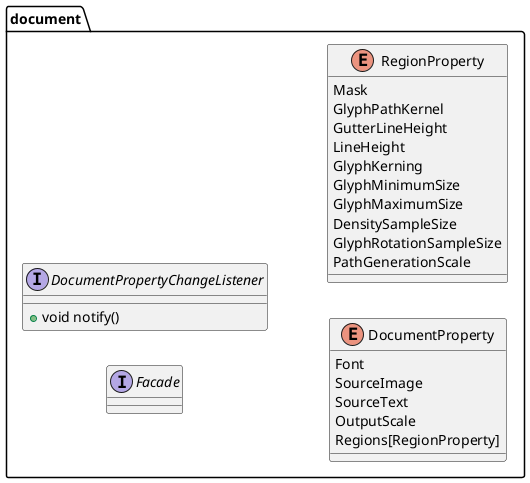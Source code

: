 @startuml
left to right direction

package "document" {
    interface "Facade" as docf{

    }

    interface "DocumentPropertyChangeListener" as dpcl {
        + void notify()
    }

    enum "DocumentProperty" as dp {
        Font
        SourceImage
        SourceText
        OutputScale
        Regions[RegionProperty]
    }

    enum "RegionProperty" as drp {
        Mask
        GlyphPathKernel
        GutterLineHeight
        LineHeight
        GlyphKerning
        GlyphMinimumSize
        GlyphMaximumSize
        DensitySampleSize
        GlyphRotationSampleSize
        PathGenerationScale
    }
}




@enduml